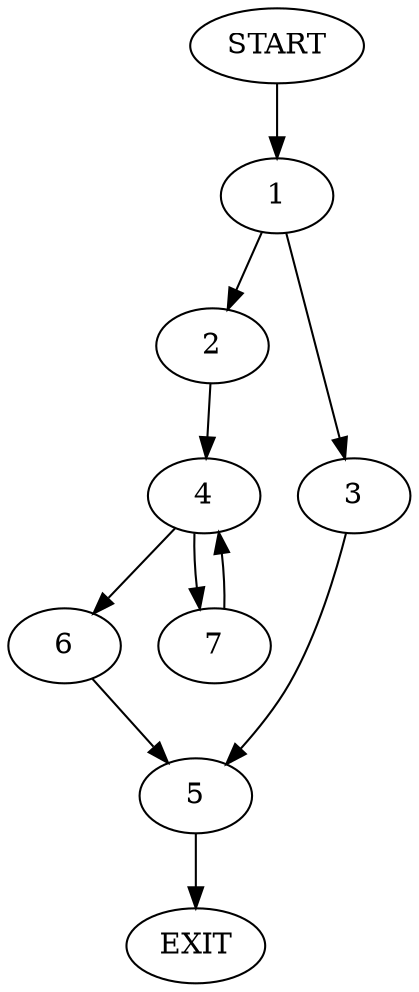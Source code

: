 digraph {
0 [label="START"]
8 [label="EXIT"]
0 -> 1
1 -> 2
1 -> 3
2 -> 4
3 -> 5
5 -> 8
4 -> 6
4 -> 7
6 -> 5
7 -> 4
}
